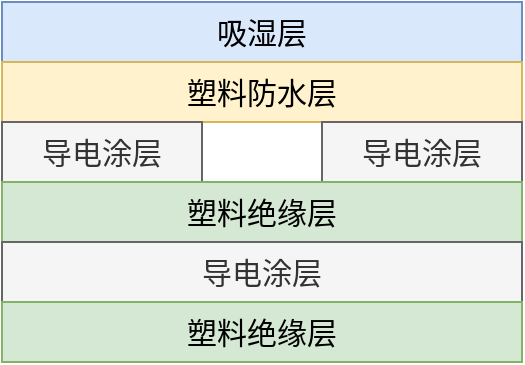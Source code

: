 <mxfile version="13.9.9" type="device"><diagram id="ruXNX7Vae9z1gzosLzhT" name="第 1 页"><mxGraphModel dx="1026" dy="594" grid="1" gridSize="10" guides="1" tooltips="1" connect="1" arrows="1" fold="1" page="1" pageScale="1" pageWidth="827" pageHeight="1169" math="0" shadow="0"><root><mxCell id="0"/><mxCell id="1" parent="0"/><mxCell id="uHEXl5Hkilii-0i99xY4-1" value="吸湿层" style="rounded=0;whiteSpace=wrap;html=1;fontSize=15;fillColor=#dae8fc;strokeColor=#6c8ebf;" vertex="1" parent="1"><mxGeometry x="350" y="280" width="260" height="30" as="geometry"/></mxCell><mxCell id="uHEXl5Hkilii-0i99xY4-2" value="塑料防水层" style="rounded=0;whiteSpace=wrap;html=1;fontSize=15;fillColor=#fff2cc;strokeColor=#d6b656;" vertex="1" parent="1"><mxGeometry x="350" y="310" width="260" height="30" as="geometry"/></mxCell><mxCell id="uHEXl5Hkilii-0i99xY4-3" value="导电涂层" style="rounded=0;whiteSpace=wrap;html=1;fontSize=15;fillColor=#f5f5f5;strokeColor=#666666;fontColor=#333333;" vertex="1" parent="1"><mxGeometry x="350" y="340" width="100" height="30" as="geometry"/></mxCell><mxCell id="uHEXl5Hkilii-0i99xY4-4" value="导电涂层" style="rounded=0;whiteSpace=wrap;html=1;fontSize=15;fillColor=#f5f5f5;strokeColor=#666666;fontColor=#333333;" vertex="1" parent="1"><mxGeometry x="510" y="340" width="100" height="30" as="geometry"/></mxCell><mxCell id="uHEXl5Hkilii-0i99xY4-5" value="塑料绝缘层" style="rounded=0;whiteSpace=wrap;html=1;fontSize=15;fillColor=#d5e8d4;strokeColor=#82b366;" vertex="1" parent="1"><mxGeometry x="350" y="370" width="260" height="30" as="geometry"/></mxCell><mxCell id="uHEXl5Hkilii-0i99xY4-6" value="导电涂层" style="rounded=0;whiteSpace=wrap;html=1;fontSize=15;fillColor=#f5f5f5;strokeColor=#666666;fontColor=#333333;" vertex="1" parent="1"><mxGeometry x="350" y="400" width="260" height="30" as="geometry"/></mxCell><mxCell id="uHEXl5Hkilii-0i99xY4-7" value="塑料绝缘层" style="rounded=0;whiteSpace=wrap;html=1;fontSize=15;fillColor=#d5e8d4;strokeColor=#82b366;" vertex="1" parent="1"><mxGeometry x="350" y="430" width="260" height="30" as="geometry"/></mxCell></root></mxGraphModel></diagram></mxfile>